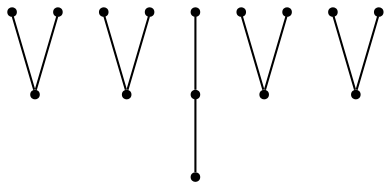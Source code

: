 graph {
  node [shape=point,comment="{\"directed\":false,\"doi\":\"10.4230/LIPIcs.GD.2024.40\",\"figure\":\"10 (2)\"}"]

  v0 [pos="1860.770859423591,596.9823637456199"]
  v1 [pos="1860.770859423591,770.3218324934949"]
  v2 [pos="1847.433801869414,623.6499547589692"]
  v3 [pos="1847.4338018694143,756.9880369868201"]
  v4 [pos="1807.4228835900988,463.64428151776895"]
  v5 [pos="1687.3897471773305,463.64428151776895"]
  v6 [pos="1780.7487684817452,450.3104224305421"]
  v7 [pos="1674.052689623154,450.3104224305421"]
  v8 [pos="1780.7487684817454,770.3218324934949"]
  v9 [pos="1767.4118381191759,690.3189958728947"]
  v10 [pos="1620.7047137896618,690.3189958728947"]
  v11 [pos="1754.0747805649994,756.9880369868201"]
  v12 [pos="1687.3897471773307,570.3147091517184"]
  v13 [pos="1674.052689623154,596.9823637456199"]
  v14 [pos="1620.7047137896618,610.3160956717423"]

  v0 -- v1 [id="-2",pos="1860.770859423591,596.9823637456199 1860.770859423591,770.3218324934949 1860.770859423591,770.3218324934949 1860.770859423591,770.3218324934949"]
  v2 -- v3 [id="-3",pos="1847.433801869414,623.6499547589692 1847.4338018694143,756.9880369868201 1847.4338018694143,756.9880369868201 1847.4338018694143,756.9880369868201"]
  v14 -- v10 [id="-5",pos="1620.7047137896618,610.3160956717423 1620.7047137896618,690.3189958728947 1620.7047137896618,690.3189958728947 1620.7047137896618,690.3189958728947"]
  v4 -- v5 [id="-7",pos="1807.4228835900988,463.64428151776895 1687.3897471773305,463.64428151776895 1687.3897471773305,463.64428151776895 1687.3897471773305,463.64428151776895"]
  v13 -- v7 [id="-9",pos="1674.052689623154,596.9823637456199 1674.052689623154,450.3104224305421 1674.052689623154,450.3104224305421 1674.052689623154,450.3104224305421"]
  v5 -- v12 [id="-11",pos="1687.3897471773305,463.64428151776895 1687.3897471773307,570.3147091517184 1687.3897471773307,570.3147091517184 1687.3897471773307,570.3147091517184"]
  v11 -- v3 [id="-15",pos="1754.0747805649994,756.9880369868201 1847.4338018694143,756.9880369868201 1847.4338018694143,756.9880369868201 1847.4338018694143,756.9880369868201"]
  v9 -- v10 [id="-16",pos="1767.4118381191759,690.3189958728947 1620.7047137896618,690.3189958728947 1620.7047137896618,690.3189958728947 1620.7047137896618,690.3189958728947"]
  v8 -- v1 [id="-19",pos="1780.7487684817454,770.3218324934949 1860.770859423591,770.3218324934949 1860.770859423591,770.3218324934949 1860.770859423591,770.3218324934949"]
  v6 -- v7 [id="-20",pos="1780.7487684817452,450.3104224305421 1674.052689623154,450.3104224305421 1674.052689623154,450.3104224305421 1674.052689623154,450.3104224305421"]
}
